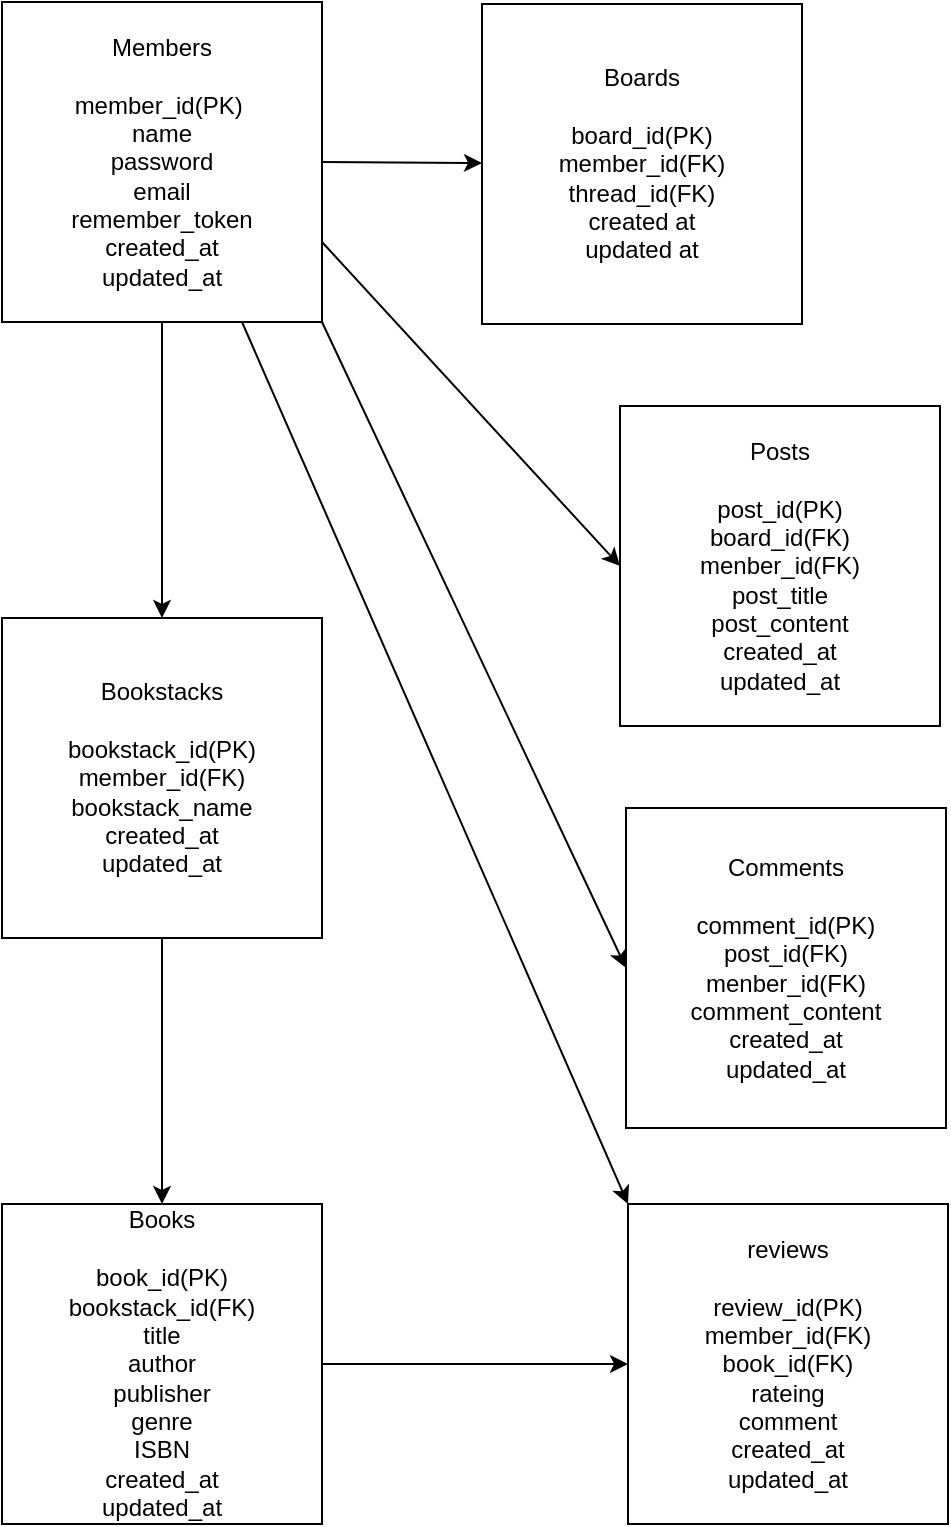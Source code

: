 <mxfile>
    <diagram id="D5a8ahsDfi7b5iNwS-xF" name="ページ1">
        <mxGraphModel dx="1331" dy="916" grid="1" gridSize="10" guides="1" tooltips="1" connect="1" arrows="1" fold="1" page="1" pageScale="1" pageWidth="827" pageHeight="1169" math="0" shadow="0">
            <root>
                <mxCell id="0"/>
                <mxCell id="1" parent="0"/>
                <mxCell id="45" style="edgeStyle=none;html=1;exitX=1;exitY=0.5;exitDx=0;exitDy=0;" parent="1" source="43" target="44" edge="1">
                    <mxGeometry relative="1" as="geometry"/>
                </mxCell>
                <mxCell id="53" style="edgeStyle=none;html=1;exitX=0.5;exitY=1;exitDx=0;exitDy=0;entryX=0.5;entryY=0;entryDx=0;entryDy=0;" parent="1" source="43" target="52" edge="1">
                    <mxGeometry relative="1" as="geometry"/>
                </mxCell>
                <mxCell id="68" style="edgeStyle=none;html=1;exitX=0.75;exitY=1;exitDx=0;exitDy=0;entryX=0;entryY=0;entryDx=0;entryDy=0;" edge="1" parent="1" source="43" target="60">
                    <mxGeometry relative="1" as="geometry"/>
                </mxCell>
                <mxCell id="69" style="edgeStyle=none;html=1;exitX=1;exitY=0.75;exitDx=0;exitDy=0;entryX=0;entryY=0.5;entryDx=0;entryDy=0;" edge="1" parent="1" source="43" target="48">
                    <mxGeometry relative="1" as="geometry"/>
                </mxCell>
                <mxCell id="70" style="edgeStyle=none;html=1;exitX=1;exitY=1;exitDx=0;exitDy=0;entryX=0;entryY=0.5;entryDx=0;entryDy=0;" edge="1" parent="1" source="43" target="62">
                    <mxGeometry relative="1" as="geometry"/>
                </mxCell>
                <mxCell id="43" value="Members&lt;br&gt;&lt;br&gt;member_id(PK)&amp;nbsp;&lt;br&gt;name&lt;br&gt;password&lt;br&gt;email&lt;br&gt;remember_token&lt;br&gt;created_at&lt;br&gt;updated_at" style="whiteSpace=wrap;html=1;aspect=fixed;align=center;verticalAlign=middle;horizontal=1;" parent="1" vertex="1">
                    <mxGeometry x="170" y="40" width="160" height="160" as="geometry"/>
                </mxCell>
                <mxCell id="44" value="Boards&lt;br&gt;&lt;br&gt;board_id(PK)&lt;br&gt;member_id(FK)&lt;br&gt;thread_id(FK)&lt;br&gt;created at&lt;br&gt;updated at" style="whiteSpace=wrap;html=1;aspect=fixed;" parent="1" vertex="1">
                    <mxGeometry x="410" y="41" width="160" height="160" as="geometry"/>
                </mxCell>
                <mxCell id="48" value="Posts&lt;br&gt;&lt;br&gt;post_id(PK)&lt;br&gt;board_id(FK)&lt;br&gt;menber_id(FK)&lt;br&gt;post_title&lt;br&gt;post_content&lt;br&gt;created_at&lt;br&gt;updated_at" style="whiteSpace=wrap;html=1;aspect=fixed;" parent="1" vertex="1">
                    <mxGeometry x="479" y="242" width="160" height="160" as="geometry"/>
                </mxCell>
                <mxCell id="71" style="edgeStyle=none;html=1;exitX=0.5;exitY=1;exitDx=0;exitDy=0;" edge="1" parent="1" source="52" target="55">
                    <mxGeometry relative="1" as="geometry"/>
                </mxCell>
                <mxCell id="52" value="Bookstacks&lt;br&gt;&lt;br&gt;bookstack_id(PK)&lt;br&gt;member_id(FK)&lt;br&gt;bookstack_name&lt;br&gt;created_at&lt;br&gt;updated_at" style="whiteSpace=wrap;html=1;aspect=fixed;align=center;verticalAlign=middle;horizontal=1;" parent="1" vertex="1">
                    <mxGeometry x="170" y="348" width="160" height="160" as="geometry"/>
                </mxCell>
                <mxCell id="67" style="edgeStyle=none;html=1;exitX=1;exitY=0.5;exitDx=0;exitDy=0;entryX=0;entryY=0.5;entryDx=0;entryDy=0;" edge="1" parent="1" source="55" target="60">
                    <mxGeometry relative="1" as="geometry"/>
                </mxCell>
                <mxCell id="55" value="Books&lt;br&gt;&lt;br&gt;book_id(PK)&lt;br&gt;bookstack_id(FK)&lt;br&gt;title&lt;br&gt;author&lt;br&gt;publisher&lt;br&gt;genre&lt;br&gt;ISBN&lt;br&gt;created_at&lt;br&gt;updated_at" style="whiteSpace=wrap;html=1;aspect=fixed;align=center;verticalAlign=middle;horizontal=1;" parent="1" vertex="1">
                    <mxGeometry x="170" y="641" width="160" height="160" as="geometry"/>
                </mxCell>
                <mxCell id="60" value="reviews&lt;br&gt;&lt;br&gt;review_id(PK)&lt;br&gt;member_id(FK)&lt;br&gt;book_id(FK)&lt;br&gt;rateing&lt;br&gt;comment&lt;br&gt;created_at&lt;br&gt;updated_at" style="whiteSpace=wrap;html=1;aspect=fixed;align=center;verticalAlign=middle;horizontal=1;" parent="1" vertex="1">
                    <mxGeometry x="483" y="641" width="160" height="160" as="geometry"/>
                </mxCell>
                <mxCell id="62" value="Comments&lt;br&gt;&lt;br&gt;comment_id(PK)&lt;br&gt;post_id(FK)&lt;br&gt;menber_id(FK)&lt;br&gt;comment_content&lt;br&gt;created_at&lt;br&gt;updated_at" style="whiteSpace=wrap;html=1;aspect=fixed;" vertex="1" parent="1">
                    <mxGeometry x="482" y="443" width="160" height="160" as="geometry"/>
                </mxCell>
            </root>
        </mxGraphModel>
    </diagram>
</mxfile>